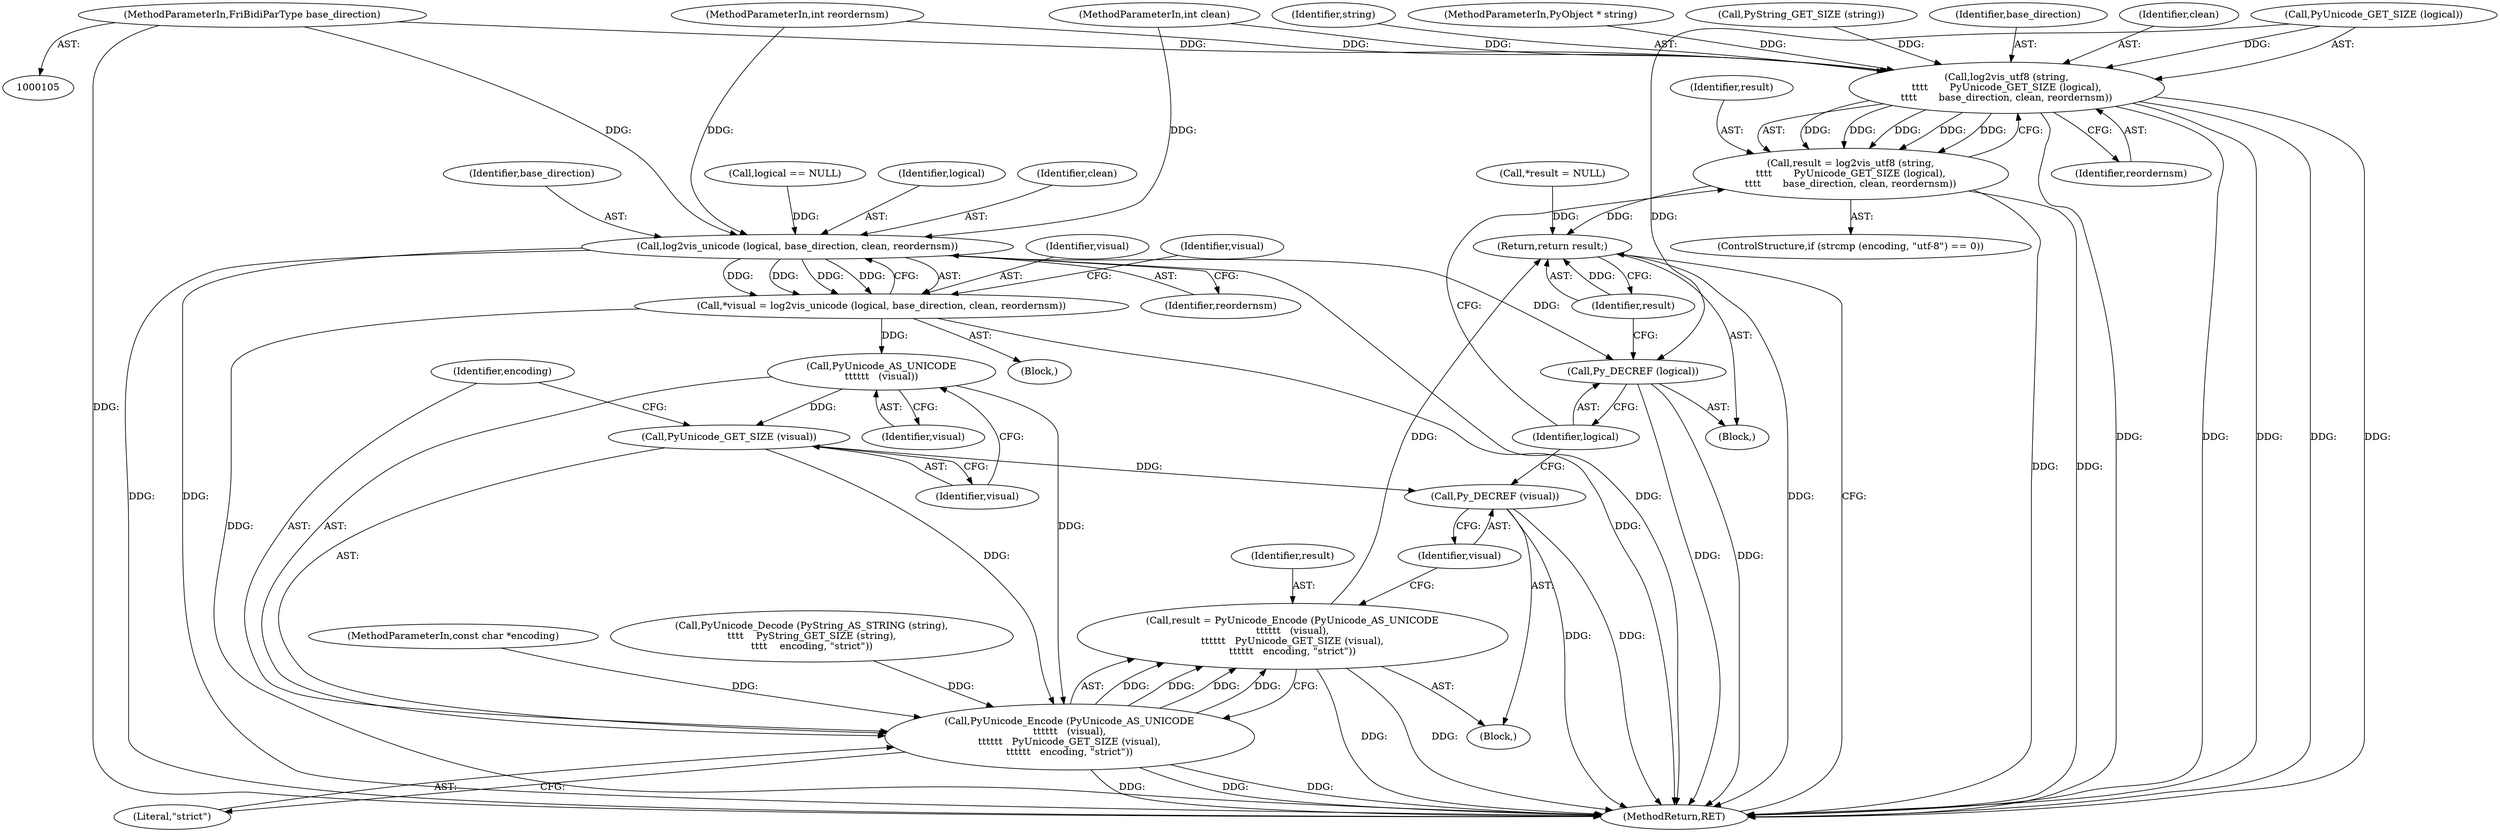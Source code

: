 digraph "1_pyfribidi_d2860c655357975e7b32d84e6b45e98f0dcecd7a_1@del" {
"1000108" [label="(MethodParameterIn,FriBidiParType base_direction)"];
"1000143" [label="(Call,log2vis_utf8 (string,\n\t\t\t\t       PyUnicode_GET_SIZE (logical),\n\t\t\t\t       base_direction, clean, reordernsm))"];
"1000141" [label="(Call,result = log2vis_utf8 (string,\n\t\t\t\t       PyUnicode_GET_SIZE (logical),\n\t\t\t\t       base_direction, clean, reordernsm))"];
"1000176" [label="(Return,return result;)"];
"1000155" [label="(Call,log2vis_unicode (logical, base_direction, clean, reordernsm))"];
"1000153" [label="(Call,*visual = log2vis_unicode (logical, base_direction, clean, reordernsm))"];
"1000166" [label="(Call,PyUnicode_AS_UNICODE\n\t\t\t\t\t\t   (visual))"];
"1000165" [label="(Call,PyUnicode_Encode (PyUnicode_AS_UNICODE\n\t\t\t\t\t\t   (visual),\n\t\t\t\t\t\t   PyUnicode_GET_SIZE (visual),\n\t\t\t\t\t\t   encoding, \"strict\"))"];
"1000163" [label="(Call,result = PyUnicode_Encode (PyUnicode_AS_UNICODE\n\t\t\t\t\t\t   (visual),\n\t\t\t\t\t\t   PyUnicode_GET_SIZE (visual),\n\t\t\t\t\t\t   encoding, \"strict\"))"];
"1000168" [label="(Call,PyUnicode_GET_SIZE (visual))"];
"1000172" [label="(Call,Py_DECREF (visual))"];
"1000174" [label="(Call,Py_DECREF (logical))"];
"1000149" [label="(Identifier,reordernsm)"];
"1000167" [label="(Identifier,visual)"];
"1000177" [label="(Identifier,result)"];
"1000154" [label="(Identifier,visual)"];
"1000168" [label="(Call,PyUnicode_GET_SIZE (visual))"];
"1000145" [label="(Call,PyUnicode_GET_SIZE (logical))"];
"1000174" [label="(Call,Py_DECREF (logical))"];
"1000170" [label="(Identifier,encoding)"];
"1000144" [label="(Identifier,string)"];
"1000178" [label="(MethodReturn,RET)"];
"1000135" [label="(ControlStructure,if (strcmp (encoding, \"utf-8\") == 0))"];
"1000110" [label="(MethodParameterIn,int reordernsm)"];
"1000106" [label="(MethodParameterIn,PyObject * string)"];
"1000161" [label="(Identifier,visual)"];
"1000158" [label="(Identifier,clean)"];
"1000141" [label="(Call,result = log2vis_utf8 (string,\n\t\t\t\t       PyUnicode_GET_SIZE (logical),\n\t\t\t\t       base_direction, clean, reordernsm))"];
"1000107" [label="(MethodParameterIn,const char *encoding)"];
"1000111" [label="(Block,)"];
"1000125" [label="(Call,PyString_GET_SIZE (string))"];
"1000172" [label="(Call,Py_DECREF (visual))"];
"1000164" [label="(Identifier,result)"];
"1000142" [label="(Identifier,result)"];
"1000157" [label="(Identifier,base_direction)"];
"1000176" [label="(Return,return result;)"];
"1000159" [label="(Identifier,reordernsm)"];
"1000169" [label="(Identifier,visual)"];
"1000171" [label="(Literal,\"strict\")"];
"1000147" [label="(Identifier,base_direction)"];
"1000130" [label="(Call,logical == NULL)"];
"1000108" [label="(MethodParameterIn,FriBidiParType base_direction)"];
"1000148" [label="(Identifier,clean)"];
"1000175" [label="(Identifier,logical)"];
"1000162" [label="(Block,)"];
"1000166" [label="(Call,PyUnicode_AS_UNICODE\n\t\t\t\t\t\t   (visual))"];
"1000163" [label="(Call,result = PyUnicode_Encode (PyUnicode_AS_UNICODE\n\t\t\t\t\t\t   (visual),\n\t\t\t\t\t\t   PyUnicode_GET_SIZE (visual),\n\t\t\t\t\t\t   encoding, \"strict\"))"];
"1000109" [label="(MethodParameterIn,int clean)"];
"1000122" [label="(Call,PyUnicode_Decode (PyString_AS_STRING (string),\n\t\t\t\t    PyString_GET_SIZE (string),\n\t\t\t\t    encoding, \"strict\"))"];
"1000173" [label="(Identifier,visual)"];
"1000153" [label="(Call,*visual = log2vis_unicode (logical, base_direction, clean, reordernsm))"];
"1000151" [label="(Block,)"];
"1000117" [label="(Call,*result = NULL)"];
"1000156" [label="(Identifier,logical)"];
"1000165" [label="(Call,PyUnicode_Encode (PyUnicode_AS_UNICODE\n\t\t\t\t\t\t   (visual),\n\t\t\t\t\t\t   PyUnicode_GET_SIZE (visual),\n\t\t\t\t\t\t   encoding, \"strict\"))"];
"1000143" [label="(Call,log2vis_utf8 (string,\n\t\t\t\t       PyUnicode_GET_SIZE (logical),\n\t\t\t\t       base_direction, clean, reordernsm))"];
"1000155" [label="(Call,log2vis_unicode (logical, base_direction, clean, reordernsm))"];
"1000108" -> "1000105"  [label="AST: "];
"1000108" -> "1000178"  [label="DDG: "];
"1000108" -> "1000143"  [label="DDG: "];
"1000108" -> "1000155"  [label="DDG: "];
"1000143" -> "1000141"  [label="AST: "];
"1000143" -> "1000149"  [label="CFG: "];
"1000144" -> "1000143"  [label="AST: "];
"1000145" -> "1000143"  [label="AST: "];
"1000147" -> "1000143"  [label="AST: "];
"1000148" -> "1000143"  [label="AST: "];
"1000149" -> "1000143"  [label="AST: "];
"1000141" -> "1000143"  [label="CFG: "];
"1000143" -> "1000178"  [label="DDG: "];
"1000143" -> "1000178"  [label="DDG: "];
"1000143" -> "1000178"  [label="DDG: "];
"1000143" -> "1000178"  [label="DDG: "];
"1000143" -> "1000178"  [label="DDG: "];
"1000143" -> "1000141"  [label="DDG: "];
"1000143" -> "1000141"  [label="DDG: "];
"1000143" -> "1000141"  [label="DDG: "];
"1000143" -> "1000141"  [label="DDG: "];
"1000143" -> "1000141"  [label="DDG: "];
"1000125" -> "1000143"  [label="DDG: "];
"1000106" -> "1000143"  [label="DDG: "];
"1000145" -> "1000143"  [label="DDG: "];
"1000109" -> "1000143"  [label="DDG: "];
"1000110" -> "1000143"  [label="DDG: "];
"1000141" -> "1000135"  [label="AST: "];
"1000142" -> "1000141"  [label="AST: "];
"1000175" -> "1000141"  [label="CFG: "];
"1000141" -> "1000178"  [label="DDG: "];
"1000141" -> "1000178"  [label="DDG: "];
"1000141" -> "1000176"  [label="DDG: "];
"1000176" -> "1000111"  [label="AST: "];
"1000176" -> "1000177"  [label="CFG: "];
"1000177" -> "1000176"  [label="AST: "];
"1000178" -> "1000176"  [label="CFG: "];
"1000176" -> "1000178"  [label="DDG: "];
"1000177" -> "1000176"  [label="DDG: "];
"1000163" -> "1000176"  [label="DDG: "];
"1000117" -> "1000176"  [label="DDG: "];
"1000155" -> "1000153"  [label="AST: "];
"1000155" -> "1000159"  [label="CFG: "];
"1000156" -> "1000155"  [label="AST: "];
"1000157" -> "1000155"  [label="AST: "];
"1000158" -> "1000155"  [label="AST: "];
"1000159" -> "1000155"  [label="AST: "];
"1000153" -> "1000155"  [label="CFG: "];
"1000155" -> "1000178"  [label="DDG: "];
"1000155" -> "1000178"  [label="DDG: "];
"1000155" -> "1000178"  [label="DDG: "];
"1000155" -> "1000153"  [label="DDG: "];
"1000155" -> "1000153"  [label="DDG: "];
"1000155" -> "1000153"  [label="DDG: "];
"1000155" -> "1000153"  [label="DDG: "];
"1000130" -> "1000155"  [label="DDG: "];
"1000109" -> "1000155"  [label="DDG: "];
"1000110" -> "1000155"  [label="DDG: "];
"1000155" -> "1000174"  [label="DDG: "];
"1000153" -> "1000151"  [label="AST: "];
"1000154" -> "1000153"  [label="AST: "];
"1000161" -> "1000153"  [label="CFG: "];
"1000153" -> "1000178"  [label="DDG: "];
"1000153" -> "1000178"  [label="DDG: "];
"1000153" -> "1000166"  [label="DDG: "];
"1000166" -> "1000165"  [label="AST: "];
"1000166" -> "1000167"  [label="CFG: "];
"1000167" -> "1000166"  [label="AST: "];
"1000169" -> "1000166"  [label="CFG: "];
"1000166" -> "1000165"  [label="DDG: "];
"1000166" -> "1000168"  [label="DDG: "];
"1000165" -> "1000163"  [label="AST: "];
"1000165" -> "1000171"  [label="CFG: "];
"1000168" -> "1000165"  [label="AST: "];
"1000170" -> "1000165"  [label="AST: "];
"1000171" -> "1000165"  [label="AST: "];
"1000163" -> "1000165"  [label="CFG: "];
"1000165" -> "1000178"  [label="DDG: "];
"1000165" -> "1000178"  [label="DDG: "];
"1000165" -> "1000178"  [label="DDG: "];
"1000165" -> "1000163"  [label="DDG: "];
"1000165" -> "1000163"  [label="DDG: "];
"1000165" -> "1000163"  [label="DDG: "];
"1000165" -> "1000163"  [label="DDG: "];
"1000168" -> "1000165"  [label="DDG: "];
"1000107" -> "1000165"  [label="DDG: "];
"1000122" -> "1000165"  [label="DDG: "];
"1000163" -> "1000162"  [label="AST: "];
"1000164" -> "1000163"  [label="AST: "];
"1000173" -> "1000163"  [label="CFG: "];
"1000163" -> "1000178"  [label="DDG: "];
"1000163" -> "1000178"  [label="DDG: "];
"1000168" -> "1000169"  [label="CFG: "];
"1000169" -> "1000168"  [label="AST: "];
"1000170" -> "1000168"  [label="CFG: "];
"1000168" -> "1000172"  [label="DDG: "];
"1000172" -> "1000162"  [label="AST: "];
"1000172" -> "1000173"  [label="CFG: "];
"1000173" -> "1000172"  [label="AST: "];
"1000175" -> "1000172"  [label="CFG: "];
"1000172" -> "1000178"  [label="DDG: "];
"1000172" -> "1000178"  [label="DDG: "];
"1000174" -> "1000111"  [label="AST: "];
"1000174" -> "1000175"  [label="CFG: "];
"1000175" -> "1000174"  [label="AST: "];
"1000177" -> "1000174"  [label="CFG: "];
"1000174" -> "1000178"  [label="DDG: "];
"1000174" -> "1000178"  [label="DDG: "];
"1000145" -> "1000174"  [label="DDG: "];
}
